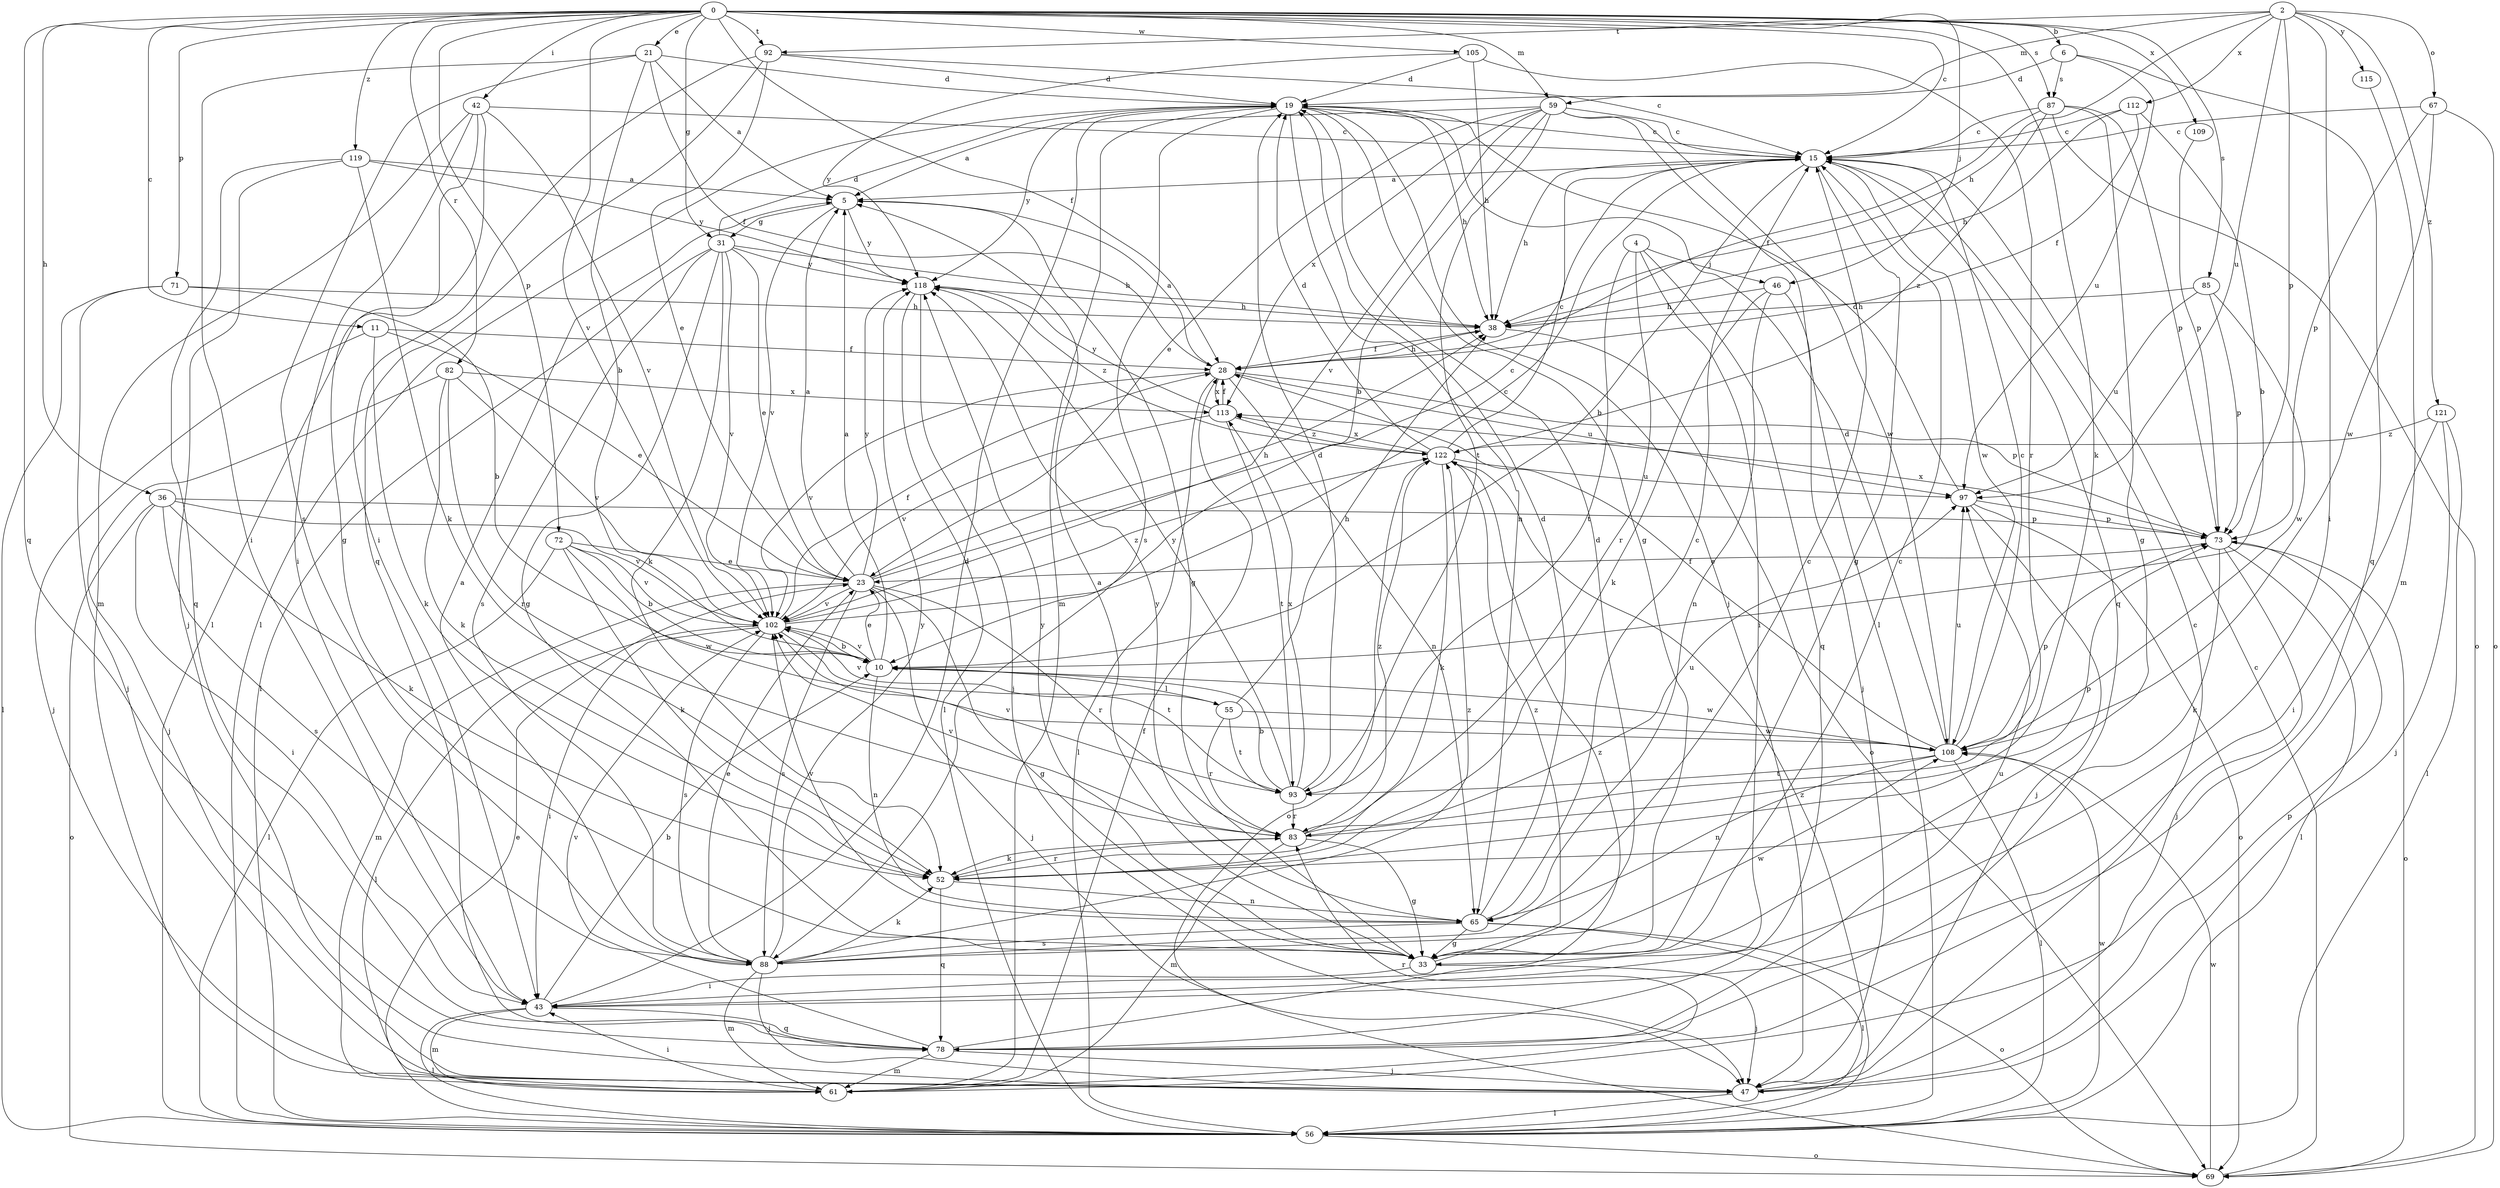 strict digraph  {
0;
2;
4;
5;
6;
10;
11;
15;
19;
21;
23;
28;
31;
33;
36;
38;
42;
43;
46;
47;
52;
55;
56;
59;
61;
65;
67;
69;
71;
72;
73;
78;
82;
83;
85;
87;
88;
92;
93;
97;
102;
105;
108;
109;
112;
113;
115;
118;
119;
121;
122;
0 -> 6  [label=b];
0 -> 11  [label=c];
0 -> 15  [label=c];
0 -> 21  [label=e];
0 -> 28  [label=f];
0 -> 31  [label=g];
0 -> 36  [label=h];
0 -> 42  [label=i];
0 -> 46  [label=j];
0 -> 52  [label=k];
0 -> 59  [label=m];
0 -> 71  [label=p];
0 -> 72  [label=p];
0 -> 78  [label=q];
0 -> 82  [label=r];
0 -> 85  [label=s];
0 -> 87  [label=s];
0 -> 92  [label=t];
0 -> 102  [label=v];
0 -> 105  [label=w];
0 -> 109  [label=x];
0 -> 119  [label=z];
2 -> 38  [label=h];
2 -> 43  [label=i];
2 -> 59  [label=m];
2 -> 67  [label=o];
2 -> 73  [label=p];
2 -> 92  [label=t];
2 -> 97  [label=u];
2 -> 112  [label=x];
2 -> 115  [label=y];
2 -> 121  [label=z];
4 -> 43  [label=i];
4 -> 46  [label=j];
4 -> 78  [label=q];
4 -> 83  [label=r];
4 -> 93  [label=t];
5 -> 31  [label=g];
5 -> 33  [label=g];
5 -> 102  [label=v];
5 -> 118  [label=y];
6 -> 19  [label=d];
6 -> 78  [label=q];
6 -> 87  [label=s];
6 -> 97  [label=u];
10 -> 5  [label=a];
10 -> 23  [label=e];
10 -> 55  [label=l];
10 -> 65  [label=n];
10 -> 102  [label=v];
10 -> 108  [label=w];
11 -> 23  [label=e];
11 -> 28  [label=f];
11 -> 47  [label=j];
11 -> 52  [label=k];
15 -> 5  [label=a];
15 -> 10  [label=b];
15 -> 33  [label=g];
15 -> 38  [label=h];
15 -> 78  [label=q];
15 -> 108  [label=w];
19 -> 15  [label=c];
19 -> 33  [label=g];
19 -> 38  [label=h];
19 -> 47  [label=j];
19 -> 56  [label=l];
19 -> 61  [label=m];
19 -> 65  [label=n];
19 -> 88  [label=s];
19 -> 118  [label=y];
21 -> 5  [label=a];
21 -> 10  [label=b];
21 -> 19  [label=d];
21 -> 28  [label=f];
21 -> 43  [label=i];
21 -> 88  [label=s];
23 -> 5  [label=a];
23 -> 15  [label=c];
23 -> 33  [label=g];
23 -> 38  [label=h];
23 -> 47  [label=j];
23 -> 61  [label=m];
23 -> 83  [label=r];
23 -> 88  [label=s];
23 -> 102  [label=v];
23 -> 118  [label=y];
28 -> 5  [label=a];
28 -> 38  [label=h];
28 -> 56  [label=l];
28 -> 65  [label=n];
28 -> 73  [label=p];
28 -> 97  [label=u];
28 -> 102  [label=v];
28 -> 113  [label=x];
31 -> 19  [label=d];
31 -> 23  [label=e];
31 -> 33  [label=g];
31 -> 38  [label=h];
31 -> 52  [label=k];
31 -> 56  [label=l];
31 -> 88  [label=s];
31 -> 102  [label=v];
31 -> 118  [label=y];
33 -> 5  [label=a];
33 -> 15  [label=c];
33 -> 19  [label=d];
33 -> 43  [label=i];
33 -> 47  [label=j];
33 -> 118  [label=y];
33 -> 122  [label=z];
36 -> 43  [label=i];
36 -> 52  [label=k];
36 -> 69  [label=o];
36 -> 73  [label=p];
36 -> 88  [label=s];
36 -> 102  [label=v];
38 -> 28  [label=f];
38 -> 69  [label=o];
42 -> 15  [label=c];
42 -> 33  [label=g];
42 -> 43  [label=i];
42 -> 56  [label=l];
42 -> 61  [label=m];
42 -> 102  [label=v];
43 -> 10  [label=b];
43 -> 19  [label=d];
43 -> 56  [label=l];
43 -> 61  [label=m];
43 -> 78  [label=q];
46 -> 38  [label=h];
46 -> 47  [label=j];
46 -> 52  [label=k];
46 -> 65  [label=n];
47 -> 15  [label=c];
47 -> 56  [label=l];
47 -> 73  [label=p];
52 -> 65  [label=n];
52 -> 78  [label=q];
52 -> 83  [label=r];
55 -> 38  [label=h];
55 -> 83  [label=r];
55 -> 93  [label=t];
55 -> 102  [label=v];
55 -> 108  [label=w];
56 -> 69  [label=o];
56 -> 108  [label=w];
56 -> 122  [label=z];
59 -> 5  [label=a];
59 -> 10  [label=b];
59 -> 15  [label=c];
59 -> 23  [label=e];
59 -> 56  [label=l];
59 -> 93  [label=t];
59 -> 102  [label=v];
59 -> 108  [label=w];
59 -> 113  [label=x];
61 -> 23  [label=e];
61 -> 28  [label=f];
61 -> 43  [label=i];
61 -> 83  [label=r];
65 -> 15  [label=c];
65 -> 19  [label=d];
65 -> 33  [label=g];
65 -> 56  [label=l];
65 -> 69  [label=o];
65 -> 88  [label=s];
65 -> 102  [label=v];
65 -> 118  [label=y];
67 -> 15  [label=c];
67 -> 69  [label=o];
67 -> 73  [label=p];
67 -> 108  [label=w];
69 -> 15  [label=c];
69 -> 108  [label=w];
71 -> 10  [label=b];
71 -> 38  [label=h];
71 -> 47  [label=j];
71 -> 56  [label=l];
72 -> 10  [label=b];
72 -> 23  [label=e];
72 -> 52  [label=k];
72 -> 56  [label=l];
72 -> 102  [label=v];
72 -> 108  [label=w];
73 -> 23  [label=e];
73 -> 47  [label=j];
73 -> 52  [label=k];
73 -> 56  [label=l];
73 -> 69  [label=o];
73 -> 113  [label=x];
78 -> 47  [label=j];
78 -> 61  [label=m];
78 -> 97  [label=u];
78 -> 102  [label=v];
78 -> 122  [label=z];
82 -> 47  [label=j];
82 -> 52  [label=k];
82 -> 83  [label=r];
82 -> 102  [label=v];
82 -> 113  [label=x];
83 -> 33  [label=g];
83 -> 52  [label=k];
83 -> 61  [label=m];
83 -> 73  [label=p];
83 -> 97  [label=u];
83 -> 102  [label=v];
83 -> 122  [label=z];
85 -> 38  [label=h];
85 -> 73  [label=p];
85 -> 97  [label=u];
85 -> 108  [label=w];
87 -> 15  [label=c];
87 -> 28  [label=f];
87 -> 33  [label=g];
87 -> 69  [label=o];
87 -> 73  [label=p];
87 -> 122  [label=z];
88 -> 5  [label=a];
88 -> 15  [label=c];
88 -> 23  [label=e];
88 -> 47  [label=j];
88 -> 52  [label=k];
88 -> 61  [label=m];
88 -> 108  [label=w];
88 -> 118  [label=y];
88 -> 122  [label=z];
92 -> 15  [label=c];
92 -> 19  [label=d];
92 -> 23  [label=e];
92 -> 43  [label=i];
92 -> 78  [label=q];
93 -> 10  [label=b];
93 -> 19  [label=d];
93 -> 83  [label=r];
93 -> 102  [label=v];
93 -> 113  [label=x];
93 -> 118  [label=y];
97 -> 19  [label=d];
97 -> 47  [label=j];
97 -> 69  [label=o];
97 -> 73  [label=p];
102 -> 10  [label=b];
102 -> 15  [label=c];
102 -> 28  [label=f];
102 -> 43  [label=i];
102 -> 56  [label=l];
102 -> 88  [label=s];
102 -> 93  [label=t];
102 -> 122  [label=z];
105 -> 19  [label=d];
105 -> 38  [label=h];
105 -> 83  [label=r];
105 -> 118  [label=y];
108 -> 15  [label=c];
108 -> 19  [label=d];
108 -> 28  [label=f];
108 -> 56  [label=l];
108 -> 65  [label=n];
108 -> 73  [label=p];
108 -> 93  [label=t];
108 -> 97  [label=u];
109 -> 73  [label=p];
112 -> 10  [label=b];
112 -> 15  [label=c];
112 -> 28  [label=f];
112 -> 38  [label=h];
113 -> 28  [label=f];
113 -> 93  [label=t];
113 -> 102  [label=v];
113 -> 118  [label=y];
113 -> 122  [label=z];
115 -> 61  [label=m];
118 -> 38  [label=h];
118 -> 47  [label=j];
118 -> 56  [label=l];
118 -> 122  [label=z];
119 -> 5  [label=a];
119 -> 47  [label=j];
119 -> 52  [label=k];
119 -> 78  [label=q];
119 -> 118  [label=y];
121 -> 43  [label=i];
121 -> 47  [label=j];
121 -> 56  [label=l];
121 -> 122  [label=z];
122 -> 15  [label=c];
122 -> 19  [label=d];
122 -> 52  [label=k];
122 -> 69  [label=o];
122 -> 97  [label=u];
122 -> 113  [label=x];
}
